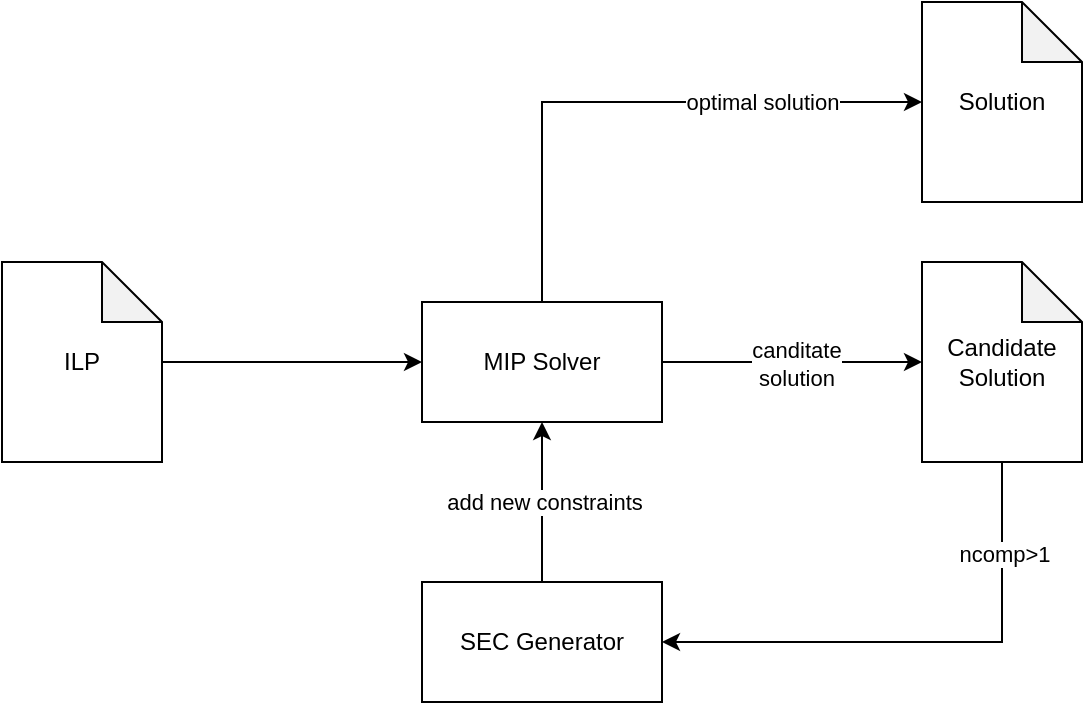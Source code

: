 <mxfile version="24.0.4" type="device">
  <diagram name="Page-1" id="wW9-ACwRUAbMXjLZgVWm">
    <mxGraphModel dx="1457" dy="746" grid="1" gridSize="10" guides="1" tooltips="1" connect="1" arrows="1" fold="1" page="1" pageScale="1" pageWidth="850" pageHeight="1100" math="0" shadow="0">
      <root>
        <mxCell id="0" />
        <mxCell id="1" parent="0" />
        <mxCell id="hnsx92UnTYuxxDnzJmzh-1" style="edgeStyle=orthogonalEdgeStyle;rounded=0;orthogonalLoop=1;jettySize=auto;html=1;entryX=0;entryY=0.5;entryDx=0;entryDy=0;" parent="1" source="NDn1DBVm3HSh-U51KutM-1" target="NDn1DBVm3HSh-U51KutM-3" edge="1">
          <mxGeometry relative="1" as="geometry" />
        </mxCell>
        <mxCell id="NDn1DBVm3HSh-U51KutM-1" value="ILP" style="shape=note;whiteSpace=wrap;html=1;backgroundOutline=1;darkOpacity=0.05;" parent="1" vertex="1">
          <mxGeometry x="100" y="160" width="80" height="100" as="geometry" />
        </mxCell>
        <mxCell id="NDn1DBVm3HSh-U51KutM-3" value="MIP Solver" style="rounded=0;whiteSpace=wrap;html=1;" parent="1" vertex="1">
          <mxGeometry x="310" y="180" width="120" height="60" as="geometry" />
        </mxCell>
        <mxCell id="c9kXUQxSh4-MnRI8WzQW-1" style="edgeStyle=orthogonalEdgeStyle;rounded=0;orthogonalLoop=1;jettySize=auto;html=1;entryX=0.5;entryY=1;entryDx=0;entryDy=0;" edge="1" parent="1" source="NDn1DBVm3HSh-U51KutM-4" target="NDn1DBVm3HSh-U51KutM-3">
          <mxGeometry relative="1" as="geometry" />
        </mxCell>
        <mxCell id="c9kXUQxSh4-MnRI8WzQW-2" value="add new constraints" style="edgeLabel;html=1;align=center;verticalAlign=middle;resizable=0;points=[];" vertex="1" connectable="0" parent="c9kXUQxSh4-MnRI8WzQW-1">
          <mxGeometry x="0.008" y="-1" relative="1" as="geometry">
            <mxPoint as="offset" />
          </mxGeometry>
        </mxCell>
        <mxCell id="NDn1DBVm3HSh-U51KutM-4" value="SEC Generator" style="rounded=0;whiteSpace=wrap;html=1;" parent="1" vertex="1">
          <mxGeometry x="310" y="320" width="120" height="60" as="geometry" />
        </mxCell>
        <mxCell id="NDn1DBVm3HSh-U51KutM-8" style="edgeStyle=orthogonalEdgeStyle;rounded=0;orthogonalLoop=1;jettySize=auto;html=1;exitX=0.5;exitY=1;exitDx=0;exitDy=0;exitPerimeter=0;entryX=1;entryY=0.5;entryDx=0;entryDy=0;" parent="1" source="NDn1DBVm3HSh-U51KutM-6" target="NDn1DBVm3HSh-U51KutM-4" edge="1">
          <mxGeometry relative="1" as="geometry" />
        </mxCell>
        <mxCell id="NDn1DBVm3HSh-U51KutM-12" value="ncomp&amp;gt;1" style="edgeLabel;html=1;align=center;verticalAlign=middle;resizable=0;points=[];" parent="NDn1DBVm3HSh-U51KutM-8" vertex="1" connectable="0">
          <mxGeometry x="-0.646" y="1" relative="1" as="geometry">
            <mxPoint as="offset" />
          </mxGeometry>
        </mxCell>
        <mxCell id="NDn1DBVm3HSh-U51KutM-6" value="Candidate&lt;div&gt;Solution&lt;/div&gt;" style="shape=note;whiteSpace=wrap;html=1;backgroundOutline=1;darkOpacity=0.05;" parent="1" vertex="1">
          <mxGeometry x="560" y="160" width="80" height="100" as="geometry" />
        </mxCell>
        <mxCell id="NDn1DBVm3HSh-U51KutM-7" style="edgeStyle=orthogonalEdgeStyle;rounded=0;orthogonalLoop=1;jettySize=auto;html=1;exitX=1;exitY=0.5;exitDx=0;exitDy=0;entryX=0;entryY=0.5;entryDx=0;entryDy=0;entryPerimeter=0;" parent="1" source="NDn1DBVm3HSh-U51KutM-3" target="NDn1DBVm3HSh-U51KutM-6" edge="1">
          <mxGeometry relative="1" as="geometry" />
        </mxCell>
        <mxCell id="hnsx92UnTYuxxDnzJmzh-8" value="canditate&lt;div&gt;solution&lt;/div&gt;" style="edgeLabel;html=1;align=center;verticalAlign=middle;resizable=0;points=[];" parent="NDn1DBVm3HSh-U51KutM-7" vertex="1" connectable="0">
          <mxGeometry x="0.034" y="-1" relative="1" as="geometry">
            <mxPoint as="offset" />
          </mxGeometry>
        </mxCell>
        <mxCell id="hnsx92UnTYuxxDnzJmzh-4" value="Solution" style="shape=note;whiteSpace=wrap;html=1;backgroundOutline=1;darkOpacity=0.05;" parent="1" vertex="1">
          <mxGeometry x="560" y="30" width="80" height="100" as="geometry" />
        </mxCell>
        <mxCell id="hnsx92UnTYuxxDnzJmzh-6" style="edgeStyle=orthogonalEdgeStyle;rounded=0;orthogonalLoop=1;jettySize=auto;html=1;exitX=0.5;exitY=0;exitDx=0;exitDy=0;entryX=0;entryY=0.5;entryDx=0;entryDy=0;entryPerimeter=0;" parent="1" source="NDn1DBVm3HSh-U51KutM-3" target="hnsx92UnTYuxxDnzJmzh-4" edge="1">
          <mxGeometry relative="1" as="geometry" />
        </mxCell>
        <mxCell id="hnsx92UnTYuxxDnzJmzh-9" value="optimal solution" style="edgeLabel;html=1;align=center;verticalAlign=middle;resizable=0;points=[];" parent="hnsx92UnTYuxxDnzJmzh-6" vertex="1" connectable="0">
          <mxGeometry x="0.011" relative="1" as="geometry">
            <mxPoint x="63" as="offset" />
          </mxGeometry>
        </mxCell>
      </root>
    </mxGraphModel>
  </diagram>
</mxfile>
